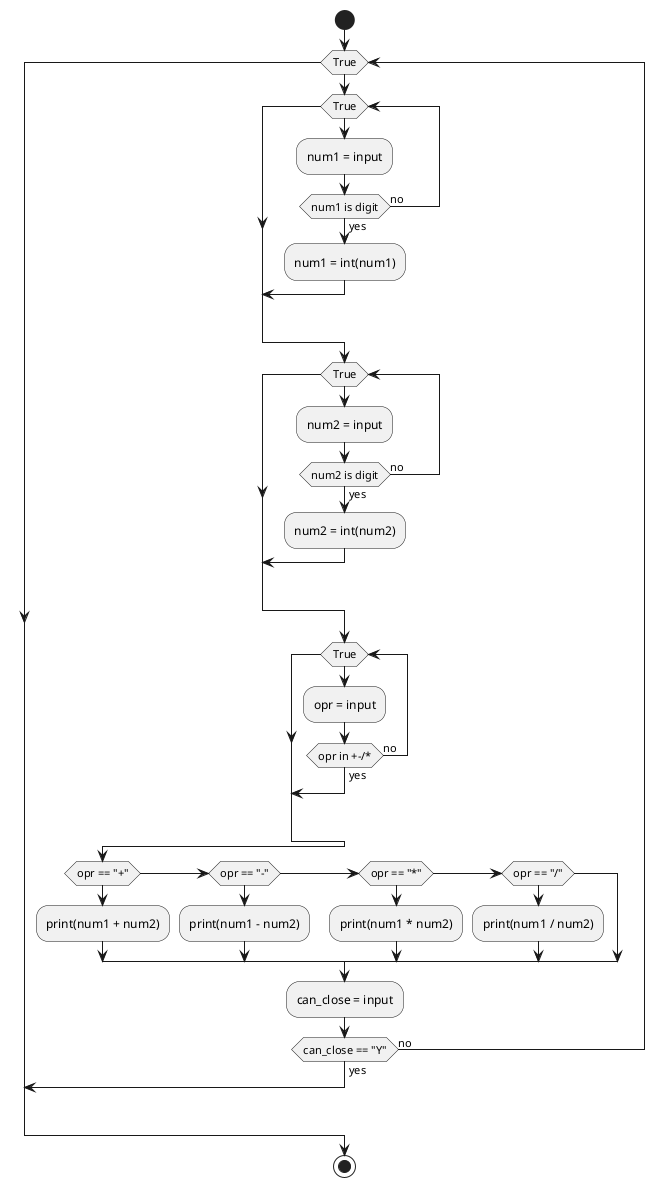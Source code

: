 @startuml

start
while (True)

while (True)

:num1 = input;

if (num1 is digit) then (yes)
:num1 = int(num1);
break
else (no)
endif

endwhile

while (True)

:num2 = input;

if (num2 is digit) then (yes)
:num2 = int(num2);
break
else (no)
endif

endwhile

while (True)

:opr = input;

if (opr in +-/*) then (yes)
break
else (no)
endif

endwhile

if (opr == "+") then
    :print(num1 + num2);
elseif (opr == "-") then
    :print(num1 - num2);
elseif (opr == "*") then
    :print(num1 * num2);
elseif (opr == "/") then
    :print(num1 / num2);
endif

:can_close = input;

if (can_close == "Y") then (yes)
break
else (no)
endif
endwhile

stop



@enduml